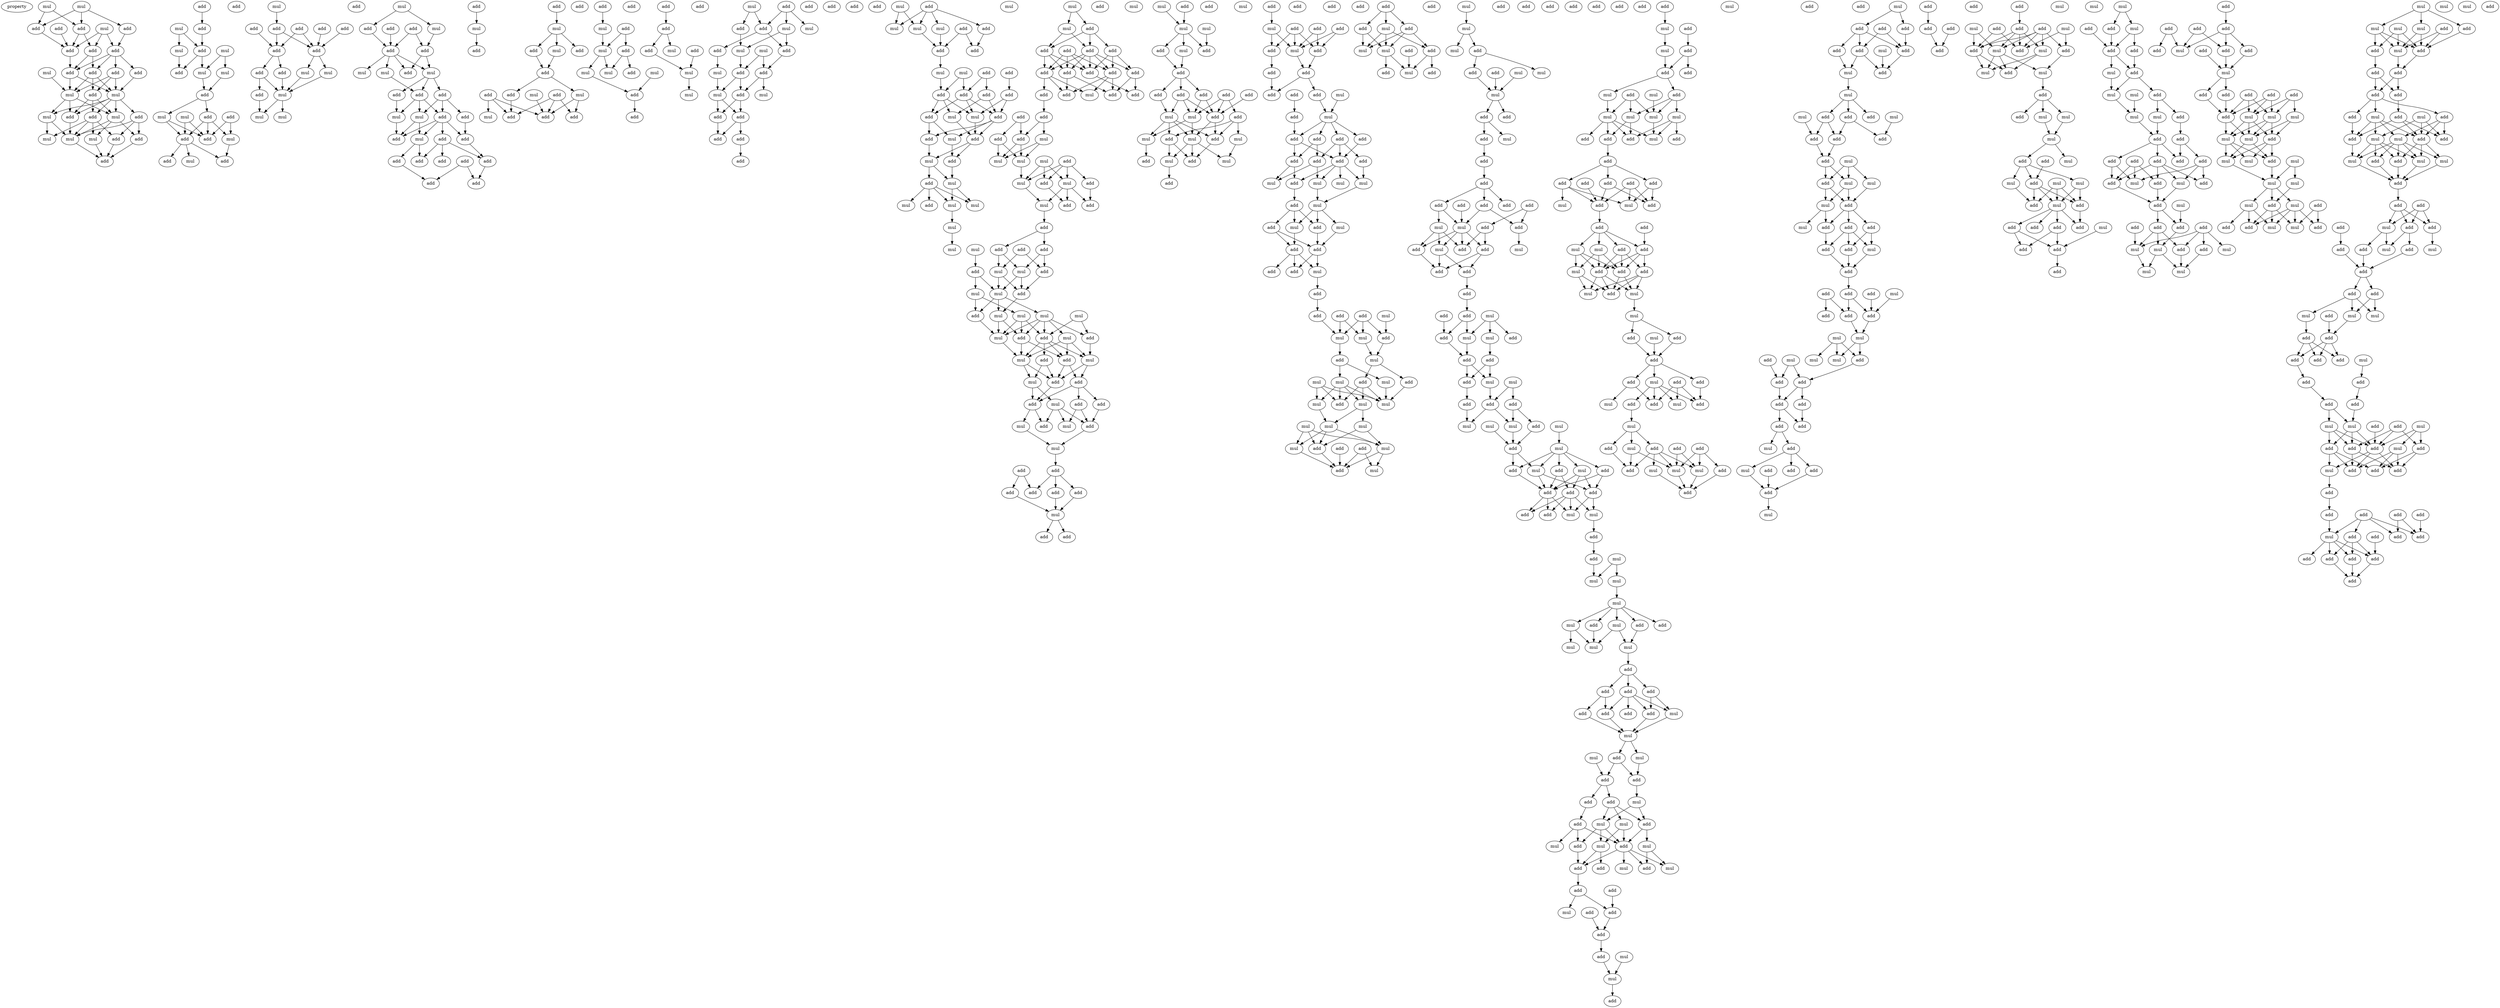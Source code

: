 digraph {
    node [fontcolor=black]
    property [mul=2,lf=2.0]
    0 [ label = mul ];
    1 [ label = mul ];
    2 [ label = add ];
    3 [ label = add ];
    4 [ label = mul ];
    5 [ label = add ];
    6 [ label = add ];
    7 [ label = add ];
    8 [ label = add ];
    9 [ label = add ];
    10 [ label = mul ];
    11 [ label = add ];
    12 [ label = add ];
    13 [ label = add ];
    14 [ label = add ];
    15 [ label = mul ];
    16 [ label = mul ];
    17 [ label = add ];
    18 [ label = add ];
    19 [ label = add ];
    20 [ label = mul ];
    21 [ label = add ];
    22 [ label = mul ];
    23 [ label = add ];
    24 [ label = mul ];
    25 [ label = mul ];
    26 [ label = add ];
    27 [ label = mul ];
    28 [ label = add ];
    29 [ label = add ];
    30 [ label = add ];
    31 [ label = mul ];
    32 [ label = mul ];
    33 [ label = add ];
    34 [ label = mul ];
    35 [ label = add ];
    36 [ label = add ];
    37 [ label = mul ];
    38 [ label = mul ];
    39 [ label = add ];
    40 [ label = mul ];
    41 [ label = mul ];
    42 [ label = add ];
    43 [ label = add ];
    44 [ label = add ];
    45 [ label = mul ];
    46 [ label = add ];
    47 [ label = mul ];
    48 [ label = add ];
    49 [ label = add ];
    50 [ label = mul ];
    51 [ label = add ];
    52 [ label = add ];
    53 [ label = add ];
    54 [ label = add ];
    55 [ label = add ];
    56 [ label = add ];
    57 [ label = add ];
    58 [ label = add ];
    59 [ label = add ];
    60 [ label = mul ];
    61 [ label = add ];
    62 [ label = mul ];
    63 [ label = add ];
    64 [ label = mul ];
    65 [ label = mul ];
    66 [ label = mul ];
    67 [ label = mul ];
    68 [ label = add ];
    69 [ label = add ];
    70 [ label = mul ];
    71 [ label = add ];
    72 [ label = add ];
    73 [ label = add ];
    74 [ label = mul ];
    75 [ label = add ];
    76 [ label = mul ];
    77 [ label = mul ];
    78 [ label = add ];
    79 [ label = add ];
    80 [ label = add ];
    81 [ label = mul ];
    82 [ label = mul ];
    83 [ label = add ];
    84 [ label = add ];
    85 [ label = add ];
    86 [ label = mul ];
    87 [ label = add ];
    88 [ label = add ];
    89 [ label = add ];
    90 [ label = add ];
    91 [ label = add ];
    92 [ label = add ];
    93 [ label = add ];
    94 [ label = add ];
    95 [ label = add ];
    96 [ label = add ];
    97 [ label = mul ];
    98 [ label = add ];
    99 [ label = add ];
    100 [ label = mul ];
    101 [ label = add ];
    102 [ label = mul ];
    103 [ label = add ];
    104 [ label = add ];
    105 [ label = add ];
    106 [ label = add ];
    107 [ label = add ];
    108 [ label = add ];
    109 [ label = mul ];
    110 [ label = mul ];
    111 [ label = add ];
    112 [ label = mul ];
    113 [ label = add ];
    114 [ label = add ];
    115 [ label = add ];
    116 [ label = add ];
    117 [ label = mul ];
    118 [ label = add ];
    119 [ label = mul ];
    120 [ label = mul ];
    121 [ label = mul ];
    122 [ label = add ];
    123 [ label = add ];
    124 [ label = mul ];
    125 [ label = add ];
    126 [ label = add ];
    127 [ label = add ];
    128 [ label = add ];
    129 [ label = add ];
    130 [ label = add ];
    131 [ label = mul ];
    132 [ label = add ];
    133 [ label = mul ];
    134 [ label = mul ];
    135 [ label = mul ];
    136 [ label = add ];
    137 [ label = add ];
    138 [ label = add ];
    139 [ label = mul ];
    140 [ label = mul ];
    141 [ label = add ];
    142 [ label = add ];
    143 [ label = mul ];
    144 [ label = mul ];
    145 [ label = add ];
    146 [ label = add ];
    147 [ label = mul ];
    148 [ label = mul ];
    149 [ label = mul ];
    150 [ label = add ];
    151 [ label = add ];
    152 [ label = add ];
    153 [ label = add ];
    154 [ label = add ];
    155 [ label = add ];
    156 [ label = add ];
    157 [ label = add ];
    158 [ label = add ];
    159 [ label = add ];
    160 [ label = add ];
    161 [ label = mul ];
    162 [ label = add ];
    163 [ label = add ];
    164 [ label = mul ];
    165 [ label = mul ];
    166 [ label = mul ];
    167 [ label = add ];
    168 [ label = add ];
    169 [ label = add ];
    170 [ label = mul ];
    171 [ label = mul ];
    172 [ label = add ];
    173 [ label = add ];
    174 [ label = add ];
    175 [ label = add ];
    176 [ label = add ];
    177 [ label = mul ];
    178 [ label = mul ];
    179 [ label = add ];
    180 [ label = add ];
    181 [ label = add ];
    182 [ label = add ];
    183 [ label = mul ];
    184 [ label = mul ];
    185 [ label = add ];
    186 [ label = mul ];
    187 [ label = add ];
    188 [ label = mul ];
    189 [ label = mul ];
    190 [ label = mul ];
    191 [ label = mul ];
    192 [ label = add ];
    193 [ label = mul ];
    194 [ label = mul ];
    195 [ label = mul ];
    196 [ label = mul ];
    197 [ label = add ];
    198 [ label = add ];
    199 [ label = add ];
    200 [ label = add ];
    201 [ label = add ];
    202 [ label = add ];
    203 [ label = add ];
    204 [ label = add ];
    205 [ label = add ];
    206 [ label = add ];
    207 [ label = add ];
    208 [ label = add ];
    209 [ label = add ];
    210 [ label = add ];
    211 [ label = mul ];
    212 [ label = add ];
    213 [ label = add ];
    214 [ label = add ];
    215 [ label = mul ];
    216 [ label = add ];
    217 [ label = mul ];
    218 [ label = mul ];
    219 [ label = add ];
    220 [ label = mul ];
    221 [ label = add ];
    222 [ label = mul ];
    223 [ label = add ];
    224 [ label = add ];
    225 [ label = mul ];
    226 [ label = mul ];
    227 [ label = add ];
    228 [ label = add ];
    229 [ label = add ];
    230 [ label = add ];
    231 [ label = mul ];
    232 [ label = add ];
    233 [ label = add ];
    234 [ label = add ];
    235 [ label = add ];
    236 [ label = mul ];
    237 [ label = mul ];
    238 [ label = add ];
    239 [ label = mul ];
    240 [ label = mul ];
    241 [ label = mul ];
    242 [ label = mul ];
    243 [ label = mul ];
    244 [ label = add ];
    245 [ label = mul ];
    246 [ label = add ];
    247 [ label = mul ];
    248 [ label = add ];
    249 [ label = add ];
    250 [ label = mul ];
    251 [ label = add ];
    252 [ label = mul ];
    253 [ label = add ];
    254 [ label = mul ];
    255 [ label = mul ];
    256 [ label = add ];
    257 [ label = add ];
    258 [ label = add ];
    259 [ label = add ];
    260 [ label = add ];
    261 [ label = mul ];
    262 [ label = mul ];
    263 [ label = mul ];
    264 [ label = add ];
    265 [ label = add ];
    266 [ label = mul ];
    267 [ label = add ];
    268 [ label = add ];
    269 [ label = add ];
    270 [ label = add ];
    271 [ label = mul ];
    272 [ label = add ];
    273 [ label = add ];
    274 [ label = mul ];
    275 [ label = mul ];
    276 [ label = add ];
    277 [ label = add ];
    278 [ label = add ];
    279 [ label = mul ];
    280 [ label = mul ];
    281 [ label = add ];
    282 [ label = add ];
    283 [ label = mul ];
    284 [ label = mul ];
    285 [ label = add ];
    286 [ label = add ];
    287 [ label = add ];
    288 [ label = add ];
    289 [ label = add ];
    290 [ label = add ];
    291 [ label = add ];
    292 [ label = mul ];
    293 [ label = mul ];
    294 [ label = add ];
    295 [ label = add ];
    296 [ label = mul ];
    297 [ label = mul ];
    298 [ label = mul ];
    299 [ label = add ];
    300 [ label = add ];
    301 [ label = mul ];
    302 [ label = add ];
    303 [ label = add ];
    304 [ label = mul ];
    305 [ label = add ];
    306 [ label = add ];
    307 [ label = mul ];
    308 [ label = add ];
    309 [ label = add ];
    310 [ label = add ];
    311 [ label = mul ];
    312 [ label = add ];
    313 [ label = add ];
    314 [ label = add ];
    315 [ label = add ];
    316 [ label = add ];
    317 [ label = add ];
    318 [ label = mul ];
    319 [ label = add ];
    320 [ label = add ];
    321 [ label = mul ];
    322 [ label = add ];
    323 [ label = add ];
    324 [ label = add ];
    325 [ label = add ];
    326 [ label = add ];
    327 [ label = add ];
    328 [ label = add ];
    329 [ label = add ];
    330 [ label = mul ];
    331 [ label = mul ];
    332 [ label = mul ];
    333 [ label = mul ];
    334 [ label = add ];
    335 [ label = mul ];
    336 [ label = add ];
    337 [ label = add ];
    338 [ label = add ];
    339 [ label = mul ];
    340 [ label = mul ];
    341 [ label = add ];
    342 [ label = add ];
    343 [ label = mul ];
    344 [ label = add ];
    345 [ label = add ];
    346 [ label = add ];
    347 [ label = add ];
    348 [ label = add ];
    349 [ label = add ];
    350 [ label = mul ];
    351 [ label = add ];
    352 [ label = add ];
    353 [ label = mul ];
    354 [ label = mul ];
    355 [ label = add ];
    356 [ label = mul ];
    357 [ label = mul ];
    358 [ label = add ];
    359 [ label = add ];
    360 [ label = mul ];
    361 [ label = mul ];
    362 [ label = mul ];
    363 [ label = mul ];
    364 [ label = add ];
    365 [ label = mul ];
    366 [ label = mul ];
    367 [ label = mul ];
    368 [ label = mul ];
    369 [ label = mul ];
    370 [ label = add ];
    371 [ label = mul ];
    372 [ label = add ];
    373 [ label = add ];
    374 [ label = mul ];
    375 [ label = add ];
    376 [ label = add ];
    377 [ label = add ];
    378 [ label = add ];
    379 [ label = add ];
    380 [ label = add ];
    381 [ label = mul ];
    382 [ label = add ];
    383 [ label = add ];
    384 [ label = mul ];
    385 [ label = mul ];
    386 [ label = add ];
    387 [ label = mul ];
    388 [ label = add ];
    389 [ label = add ];
    390 [ label = mul ];
    391 [ label = mul ];
    392 [ label = mul ];
    393 [ label = add ];
    394 [ label = add ];
    395 [ label = add ];
    396 [ label = mul ];
    397 [ label = mul ];
    398 [ label = add ];
    399 [ label = mul ];
    400 [ label = add ];
    401 [ label = add ];
    402 [ label = add ];
    403 [ label = mul ];
    404 [ label = add ];
    405 [ label = add ];
    406 [ label = add ];
    407 [ label = add ];
    408 [ label = add ];
    409 [ label = add ];
    410 [ label = add ];
    411 [ label = mul ];
    412 [ label = add ];
    413 [ label = add ];
    414 [ label = mul ];
    415 [ label = mul ];
    416 [ label = add ];
    417 [ label = mul ];
    418 [ label = add ];
    419 [ label = add ];
    420 [ label = add ];
    421 [ label = add ];
    422 [ label = add ];
    423 [ label = add ];
    424 [ label = mul ];
    425 [ label = add ];
    426 [ label = mul ];
    427 [ label = mul ];
    428 [ label = add ];
    429 [ label = add ];
    430 [ label = add ];
    431 [ label = add ];
    432 [ label = add ];
    433 [ label = add ];
    434 [ label = mul ];
    435 [ label = mul ];
    436 [ label = add ];
    437 [ label = add ];
    438 [ label = add ];
    439 [ label = mul ];
    440 [ label = mul ];
    441 [ label = add ];
    442 [ label = mul ];
    443 [ label = mul ];
    444 [ label = add ];
    445 [ label = mul ];
    446 [ label = add ];
    447 [ label = mul ];
    448 [ label = add ];
    449 [ label = add ];
    450 [ label = mul ];
    451 [ label = add ];
    452 [ label = add ];
    453 [ label = add ];
    454 [ label = add ];
    455 [ label = add ];
    456 [ label = mul ];
    457 [ label = add ];
    458 [ label = mul ];
    459 [ label = add ];
    460 [ label = mul ];
    461 [ label = add ];
    462 [ label = mul ];
    463 [ label = add ];
    464 [ label = mul ];
    465 [ label = mul ];
    466 [ label = add ];
    467 [ label = mul ];
    468 [ label = mul ];
    469 [ label = add ];
    470 [ label = add ];
    471 [ label = add ];
    472 [ label = mul ];
    473 [ label = mul ];
    474 [ label = mul ];
    475 [ label = add ];
    476 [ label = add ];
    477 [ label = add ];
    478 [ label = add ];
    479 [ label = add ];
    480 [ label = mul ];
    481 [ label = add ];
    482 [ label = add ];
    483 [ label = add ];
    484 [ label = mul ];
    485 [ label = add ];
    486 [ label = add ];
    487 [ label = mul ];
    488 [ label = mul ];
    489 [ label = add ];
    490 [ label = add ];
    491 [ label = add ];
    492 [ label = mul ];
    493 [ label = add ];
    494 [ label = add ];
    495 [ label = add ];
    496 [ label = mul ];
    497 [ label = mul ];
    498 [ label = add ];
    499 [ label = mul ];
    500 [ label = add ];
    501 [ label = mul ];
    502 [ label = mul ];
    503 [ label = add ];
    504 [ label = mul ];
    505 [ label = mul ];
    506 [ label = add ];
    507 [ label = add ];
    508 [ label = add ];
    509 [ label = add ];
    510 [ label = add ];
    511 [ label = mul ];
    512 [ label = add ];
    513 [ label = add ];
    514 [ label = add ];
    515 [ label = add ];
    516 [ label = mul ];
    517 [ label = add ];
    518 [ label = mul ];
    519 [ label = add ];
    520 [ label = mul ];
    521 [ label = mul ];
    522 [ label = add ];
    523 [ label = add ];
    524 [ label = add ];
    525 [ label = add ];
    526 [ label = mul ];
    527 [ label = mul ];
    528 [ label = add ];
    529 [ label = add ];
    530 [ label = mul ];
    531 [ label = mul ];
    532 [ label = mul ];
    533 [ label = mul ];
    534 [ label = add ];
    535 [ label = add ];
    536 [ label = add ];
    537 [ label = add ];
    538 [ label = mul ];
    539 [ label = add ];
    540 [ label = add ];
    541 [ label = add ];
    542 [ label = add ];
    543 [ label = add ];
    544 [ label = add ];
    545 [ label = add ];
    546 [ label = mul ];
    547 [ label = add ];
    548 [ label = mul ];
    549 [ label = mul ];
    550 [ label = add ];
    551 [ label = add ];
    552 [ label = mul ];
    553 [ label = add ];
    554 [ label = add ];
    555 [ label = mul ];
    556 [ label = mul ];
    557 [ label = add ];
    558 [ label = add ];
    559 [ label = add ];
    560 [ label = add ];
    561 [ label = add ];
    562 [ label = mul ];
    563 [ label = mul ];
    564 [ label = mul ];
    565 [ label = add ];
    566 [ label = mul ];
    567 [ label = add ];
    568 [ label = add ];
    569 [ label = add ];
    570 [ label = add ];
    571 [ label = add ];
    572 [ label = mul ];
    573 [ label = add ];
    574 [ label = mul ];
    575 [ label = add ];
    576 [ label = add ];
    577 [ label = add ];
    578 [ label = mul ];
    579 [ label = mul ];
    580 [ label = add ];
    581 [ label = add ];
    582 [ label = add ];
    583 [ label = add ];
    584 [ label = mul ];
    585 [ label = mul ];
    586 [ label = mul ];
    587 [ label = mul ];
    588 [ label = add ];
    589 [ label = add ];
    590 [ label = add ];
    591 [ label = mul ];
    592 [ label = add ];
    593 [ label = add ];
    594 [ label = add ];
    595 [ label = mul ];
    596 [ label = add ];
    597 [ label = add ];
    598 [ label = add ];
    599 [ label = add ];
    600 [ label = mul ];
    601 [ label = mul ];
    602 [ label = add ];
    603 [ label = mul ];
    604 [ label = add ];
    605 [ label = add ];
    606 [ label = mul ];
    607 [ label = add ];
    608 [ label = add ];
    609 [ label = add ];
    610 [ label = add ];
    611 [ label = mul ];
    612 [ label = add ];
    613 [ label = mul ];
    614 [ label = mul ];
    615 [ label = add ];
    616 [ label = mul ];
    617 [ label = mul ];
    618 [ label = add ];
    619 [ label = add ];
    620 [ label = add ];
    621 [ label = mul ];
    622 [ label = add ];
    623 [ label = add ];
    624 [ label = add ];
    625 [ label = mul ];
    626 [ label = add ];
    627 [ label = add ];
    628 [ label = add ];
    629 [ label = add ];
    630 [ label = add ];
    631 [ label = add ];
    632 [ label = mul ];
    633 [ label = mul ];
    634 [ label = add ];
    635 [ label = add ];
    636 [ label = mul ];
    637 [ label = mul ];
    638 [ label = mul ];
    639 [ label = add ];
    640 [ label = add ];
    641 [ label = add ];
    642 [ label = add ];
    643 [ label = add ];
    644 [ label = add ];
    645 [ label = mul ];
    646 [ label = add ];
    647 [ label = add ];
    648 [ label = add ];
    649 [ label = mul ];
    650 [ label = add ];
    651 [ label = add ];
    652 [ label = mul ];
    653 [ label = add ];
    654 [ label = add ];
    655 [ label = add ];
    656 [ label = add ];
    657 [ label = add ];
    658 [ label = add ];
    659 [ label = add ];
    660 [ label = add ];
    661 [ label = mul ];
    662 [ label = mul ];
    663 [ label = add ];
    664 [ label = mul ];
    665 [ label = add ];
    666 [ label = add ];
    667 [ label = mul ];
    668 [ label = add ];
    669 [ label = mul ];
    670 [ label = mul ];
    671 [ label = add ];
    672 [ label = add ];
    673 [ label = add ];
    674 [ label = mul ];
    675 [ label = mul ];
    676 [ label = mul ];
    677 [ label = mul ];
    678 [ label = mul ];
    679 [ label = add ];
    680 [ label = add ];
    681 [ label = mul ];
    682 [ label = add ];
    683 [ label = mul ];
    684 [ label = mul ];
    685 [ label = mul ];
    686 [ label = mul ];
    687 [ label = add ];
    688 [ label = add ];
    689 [ label = mul ];
    690 [ label = add ];
    691 [ label = add ];
    692 [ label = add ];
    693 [ label = add ];
    694 [ label = add ];
    695 [ label = add ];
    696 [ label = mul ];
    697 [ label = add ];
    698 [ label = add ];
    699 [ label = mul ];
    700 [ label = add ];
    701 [ label = add ];
    702 [ label = add ];
    703 [ label = add ];
    704 [ label = mul ];
    705 [ label = mul ];
    706 [ label = add ];
    707 [ label = mul ];
    708 [ label = mul ];
    709 [ label = mul ];
    710 [ label = add ];
    711 [ label = add ];
    712 [ label = add ];
    713 [ label = add ];
    714 [ label = add ];
    715 [ label = add ];
    716 [ label = add ];
    717 [ label = add ];
    718 [ label = add ];
    719 [ label = mul ];
    720 [ label = mul ];
    721 [ label = add ];
    722 [ label = add ];
    723 [ label = mul ];
    724 [ label = add ];
    725 [ label = add ];
    726 [ label = add ];
    727 [ label = add ];
    728 [ label = add ];
    729 [ label = mul ];
    730 [ label = add ];
    731 [ label = mul ];
    732 [ label = mul ];
    733 [ label = add ];
    734 [ label = mul ];
    735 [ label = mul ];
    736 [ label = add ];
    737 [ label = add ];
    738 [ label = add ];
    739 [ label = add ];
    740 [ label = mul ];
    741 [ label = add ];
    742 [ label = add ];
    743 [ label = add ];
    744 [ label = add ];
    745 [ label = mul ];
    746 [ label = add ];
    747 [ label = add ];
    748 [ label = add ];
    749 [ label = add ];
    750 [ label = add ];
    751 [ label = mul ];
    752 [ label = mul ];
    753 [ label = mul ];
    754 [ label = add ];
    755 [ label = add ];
    756 [ label = mul ];
    757 [ label = mul ];
    758 [ label = add ];
    759 [ label = mul ];
    760 [ label = mul ];
    761 [ label = mul ];
    762 [ label = mul ];
    763 [ label = mul ];
    764 [ label = mul ];
    765 [ label = add ];
    766 [ label = add ];
    767 [ label = mul ];
    768 [ label = mul ];
    769 [ label = add ];
    770 [ label = add ];
    771 [ label = add ];
    772 [ label = mul ];
    773 [ label = mul ];
    774 [ label = mul ];
    775 [ label = mul ];
    776 [ label = add ];
    777 [ label = mul ];
    778 [ label = add ];
    779 [ label = mul ];
    780 [ label = add ];
    781 [ label = add ];
    782 [ label = add ];
    783 [ label = add ];
    784 [ label = add ];
    785 [ label = add ];
    786 [ label = mul ];
    787 [ label = mul ];
    788 [ label = add ];
    789 [ label = add ];
    790 [ label = add ];
    791 [ label = mul ];
    792 [ label = add ];
    793 [ label = add ];
    794 [ label = mul ];
    795 [ label = add ];
    796 [ label = mul ];
    797 [ label = mul ];
    798 [ label = add ];
    799 [ label = mul ];
    800 [ label = add ];
    801 [ label = add ];
    802 [ label = add ];
    803 [ label = add ];
    804 [ label = add ];
    805 [ label = mul ];
    806 [ label = add ];
    807 [ label = add ];
    808 [ label = mul ];
    809 [ label = mul ];
    810 [ label = add ];
    811 [ label = add ];
    812 [ label = add ];
    813 [ label = add ];
    814 [ label = add ];
    815 [ label = add ];
    816 [ label = mul ];
    817 [ label = add ];
    818 [ label = mul ];
    819 [ label = mul ];
    820 [ label = add ];
    821 [ label = add ];
    822 [ label = add ];
    823 [ label = mul ];
    824 [ label = add ];
    825 [ label = mul ];
    826 [ label = add ];
    827 [ label = add ];
    828 [ label = add ];
    829 [ label = mul ];
    830 [ label = add ];
    831 [ label = add ];
    832 [ label = mul ];
    833 [ label = add ];
    834 [ label = mul ];
    835 [ label = add ];
    836 [ label = mul ];
    837 [ label = mul ];
    838 [ label = add ];
    839 [ label = add ];
    840 [ label = add ];
    841 [ label = add ];
    842 [ label = mul ];
    843 [ label = add ];
    844 [ label = add ];
    845 [ label = add ];
    846 [ label = add ];
    847 [ label = add ];
    848 [ label = add ];
    849 [ label = add ];
    850 [ label = add ];
    851 [ label = add ];
    852 [ label = add ];
    853 [ label = add ];
    854 [ label = add ];
    855 [ label = mul ];
    856 [ label = add ];
    857 [ label = add ];
    858 [ label = add ];
    859 [ label = add ];
    860 [ label = add ];
    861 [ label = add ];
    0 -> 2 [ name = 0 ];
    0 -> 5 [ name = 1 ];
    0 -> 6 [ name = 2 ];
    1 -> 2 [ name = 3 ];
    1 -> 6 [ name = 4 ];
    2 -> 7 [ name = 5 ];
    2 -> 9 [ name = 6 ];
    3 -> 7 [ name = 7 ];
    4 -> 7 [ name = 8 ];
    4 -> 8 [ name = 9 ];
    4 -> 9 [ name = 10 ];
    5 -> 8 [ name = 11 ];
    6 -> 7 [ name = 12 ];
    7 -> 12 [ name = 13 ];
    8 -> 11 [ name = 14 ];
    8 -> 12 [ name = 15 ];
    8 -> 13 [ name = 16 ];
    8 -> 14 [ name = 17 ];
    9 -> 12 [ name = 18 ];
    9 -> 13 [ name = 19 ];
    10 -> 16 [ name = 20 ];
    11 -> 15 [ name = 21 ];
    11 -> 16 [ name = 22 ];
    11 -> 17 [ name = 23 ];
    12 -> 15 [ name = 24 ];
    12 -> 16 [ name = 25 ];
    13 -> 15 [ name = 26 ];
    13 -> 16 [ name = 27 ];
    13 -> 17 [ name = 28 ];
    14 -> 15 [ name = 29 ];
    15 -> 18 [ name = 30 ];
    15 -> 19 [ name = 31 ];
    15 -> 20 [ name = 32 ];
    15 -> 21 [ name = 33 ];
    15 -> 22 [ name = 34 ];
    16 -> 19 [ name = 35 ];
    16 -> 20 [ name = 36 ];
    16 -> 22 [ name = 37 ];
    17 -> 19 [ name = 38 ];
    17 -> 21 [ name = 39 ];
    17 -> 22 [ name = 40 ];
    18 -> 23 [ name = 41 ];
    18 -> 26 [ name = 42 ];
    18 -> 27 [ name = 43 ];
    19 -> 27 [ name = 44 ];
    20 -> 25 [ name = 45 ];
    20 -> 27 [ name = 46 ];
    21 -> 23 [ name = 47 ];
    21 -> 24 [ name = 48 ];
    21 -> 25 [ name = 49 ];
    21 -> 27 [ name = 50 ];
    22 -> 24 [ name = 51 ];
    22 -> 26 [ name = 52 ];
    22 -> 27 [ name = 53 ];
    23 -> 28 [ name = 54 ];
    24 -> 28 [ name = 55 ];
    26 -> 28 [ name = 56 ];
    27 -> 28 [ name = 57 ];
    29 -> 30 [ name = 58 ];
    30 -> 33 [ name = 59 ];
    31 -> 33 [ name = 60 ];
    31 -> 34 [ name = 61 ];
    32 -> 37 [ name = 62 ];
    32 -> 38 [ name = 63 ];
    33 -> 36 [ name = 64 ];
    33 -> 38 [ name = 65 ];
    34 -> 36 [ name = 66 ];
    37 -> 39 [ name = 67 ];
    38 -> 39 [ name = 68 ];
    39 -> 40 [ name = 69 ];
    39 -> 42 [ name = 70 ];
    40 -> 44 [ name = 71 ];
    40 -> 46 [ name = 72 ];
    41 -> 44 [ name = 73 ];
    41 -> 46 [ name = 74 ];
    42 -> 44 [ name = 75 ];
    42 -> 45 [ name = 76 ];
    42 -> 46 [ name = 77 ];
    43 -> 45 [ name = 78 ];
    43 -> 46 [ name = 79 ];
    44 -> 47 [ name = 80 ];
    44 -> 48 [ name = 81 ];
    44 -> 49 [ name = 82 ];
    45 -> 49 [ name = 83 ];
    50 -> 55 [ name = 84 ];
    51 -> 56 [ name = 85 ];
    51 -> 57 [ name = 86 ];
    52 -> 56 [ name = 87 ];
    53 -> 56 [ name = 88 ];
    54 -> 57 [ name = 89 ];
    55 -> 56 [ name = 90 ];
    55 -> 57 [ name = 91 ];
    56 -> 60 [ name = 92 ];
    56 -> 62 [ name = 93 ];
    57 -> 58 [ name = 94 ];
    57 -> 61 [ name = 95 ];
    58 -> 63 [ name = 96 ];
    58 -> 64 [ name = 97 ];
    60 -> 64 [ name = 98 ];
    61 -> 64 [ name = 99 ];
    62 -> 64 [ name = 100 ];
    63 -> 66 [ name = 101 ];
    64 -> 65 [ name = 102 ];
    64 -> 66 [ name = 103 ];
    67 -> 69 [ name = 104 ];
    67 -> 70 [ name = 105 ];
    68 -> 72 [ name = 106 ];
    68 -> 73 [ name = 107 ];
    69 -> 72 [ name = 108 ];
    70 -> 73 [ name = 109 ];
    71 -> 72 [ name = 110 ];
    72 -> 74 [ name = 111 ];
    72 -> 75 [ name = 112 ];
    72 -> 76 [ name = 113 ];
    72 -> 77 [ name = 114 ];
    73 -> 75 [ name = 115 ];
    73 -> 76 [ name = 116 ];
    76 -> 78 [ name = 117 ];
    76 -> 79 [ name = 118 ];
    76 -> 80 [ name = 119 ];
    77 -> 79 [ name = 120 ];
    78 -> 82 [ name = 121 ];
    79 -> 81 [ name = 122 ];
    79 -> 82 [ name = 123 ];
    79 -> 84 [ name = 124 ];
    80 -> 81 [ name = 125 ];
    80 -> 83 [ name = 126 ];
    80 -> 84 [ name = 127 ];
    81 -> 86 [ name = 128 ];
    81 -> 88 [ name = 129 ];
    82 -> 88 [ name = 130 ];
    83 -> 87 [ name = 131 ];
    84 -> 85 [ name = 132 ];
    84 -> 86 [ name = 133 ];
    84 -> 87 [ name = 134 ];
    84 -> 88 [ name = 135 ];
    85 -> 90 [ name = 136 ];
    85 -> 92 [ name = 137 ];
    85 -> 93 [ name = 138 ];
    86 -> 89 [ name = 139 ];
    86 -> 90 [ name = 140 ];
    87 -> 93 [ name = 141 ];
    89 -> 95 [ name = 142 ];
    91 -> 94 [ name = 143 ];
    91 -> 95 [ name = 144 ];
    93 -> 94 [ name = 145 ];
    96 -> 97 [ name = 146 ];
    97 -> 98 [ name = 147 ];
    99 -> 100 [ name = 148 ];
    100 -> 101 [ name = 149 ];
    100 -> 102 [ name = 150 ];
    100 -> 103 [ name = 151 ];
    101 -> 105 [ name = 152 ];
    102 -> 105 [ name = 153 ];
    105 -> 107 [ name = 154 ];
    105 -> 109 [ name = 155 ];
    106 -> 111 [ name = 156 ];
    106 -> 113 [ name = 157 ];
    106 -> 114 [ name = 158 ];
    107 -> 111 [ name = 159 ];
    108 -> 111 [ name = 160 ];
    108 -> 112 [ name = 161 ];
    108 -> 113 [ name = 162 ];
    109 -> 113 [ name = 163 ];
    109 -> 114 [ name = 164 ];
    110 -> 113 [ name = 165 ];
    115 -> 117 [ name = 166 ];
    116 -> 118 [ name = 167 ];
    116 -> 119 [ name = 168 ];
    117 -> 119 [ name = 169 ];
    118 -> 120 [ name = 170 ];
    118 -> 123 [ name = 171 ];
    119 -> 120 [ name = 172 ];
    119 -> 121 [ name = 173 ];
    121 -> 125 [ name = 174 ];
    124 -> 125 [ name = 175 ];
    125 -> 126 [ name = 176 ];
    127 -> 128 [ name = 177 ];
    128 -> 129 [ name = 178 ];
    128 -> 131 [ name = 179 ];
    129 -> 133 [ name = 180 ];
    130 -> 133 [ name = 181 ];
    133 -> 135 [ name = 182 ];
    134 -> 137 [ name = 183 ];
    134 -> 138 [ name = 184 ];
    136 -> 138 [ name = 185 ];
    136 -> 139 [ name = 186 ];
    136 -> 140 [ name = 187 ];
    137 -> 144 [ name = 188 ];
    138 -> 141 [ name = 189 ];
    138 -> 142 [ name = 190 ];
    140 -> 142 [ name = 191 ];
    140 -> 144 [ name = 192 ];
    141 -> 147 [ name = 193 ];
    142 -> 145 [ name = 194 ];
    143 -> 145 [ name = 195 ];
    143 -> 146 [ name = 196 ];
    144 -> 146 [ name = 197 ];
    145 -> 149 [ name = 198 ];
    145 -> 150 [ name = 199 ];
    146 -> 148 [ name = 200 ];
    146 -> 150 [ name = 201 ];
    147 -> 148 [ name = 202 ];
    148 -> 151 [ name = 203 ];
    148 -> 152 [ name = 204 ];
    150 -> 151 [ name = 205 ];
    150 -> 152 [ name = 206 ];
    151 -> 153 [ name = 207 ];
    152 -> 153 [ name = 208 ];
    152 -> 156 [ name = 209 ];
    156 -> 158 [ name = 210 ];
    160 -> 163 [ name = 211 ];
    160 -> 164 [ name = 212 ];
    160 -> 165 [ name = 213 ];
    160 -> 166 [ name = 214 ];
    161 -> 164 [ name = 215 ];
    161 -> 166 [ name = 216 ];
    162 -> 167 [ name = 217 ];
    162 -> 168 [ name = 218 ];
    163 -> 167 [ name = 219 ];
    164 -> 168 [ name = 220 ];
    165 -> 168 [ name = 221 ];
    168 -> 170 [ name = 222 ];
    169 -> 176 [ name = 223 ];
    170 -> 175 [ name = 224 ];
    171 -> 174 [ name = 225 ];
    171 -> 175 [ name = 226 ];
    172 -> 173 [ name = 227 ];
    172 -> 174 [ name = 228 ];
    173 -> 178 [ name = 229 ];
    173 -> 180 [ name = 230 ];
    174 -> 177 [ name = 231 ];
    174 -> 179 [ name = 232 ];
    174 -> 180 [ name = 233 ];
    175 -> 177 [ name = 234 ];
    175 -> 178 [ name = 235 ];
    175 -> 179 [ name = 236 ];
    176 -> 177 [ name = 237 ];
    176 -> 180 [ name = 238 ];
    177 -> 181 [ name = 239 ];
    178 -> 181 [ name = 240 ];
    179 -> 182 [ name = 241 ];
    179 -> 183 [ name = 242 ];
    180 -> 181 [ name = 243 ];
    180 -> 182 [ name = 244 ];
    180 -> 183 [ name = 245 ];
    181 -> 184 [ name = 246 ];
    181 -> 185 [ name = 247 ];
    182 -> 184 [ name = 248 ];
    183 -> 185 [ name = 249 ];
    184 -> 186 [ name = 250 ];
    184 -> 187 [ name = 251 ];
    185 -> 186 [ name = 252 ];
    186 -> 188 [ name = 253 ];
    186 -> 190 [ name = 254 ];
    187 -> 188 [ name = 255 ];
    187 -> 189 [ name = 256 ];
    187 -> 190 [ name = 257 ];
    187 -> 192 [ name = 258 ];
    190 -> 193 [ name = 259 ];
    193 -> 195 [ name = 260 ];
    194 -> 196 [ name = 261 ];
    194 -> 197 [ name = 262 ];
    196 -> 198 [ name = 263 ];
    196 -> 201 [ name = 264 ];
    197 -> 198 [ name = 265 ];
    197 -> 200 [ name = 266 ];
    197 -> 201 [ name = 267 ];
    198 -> 202 [ name = 268 ];
    198 -> 203 [ name = 269 ];
    198 -> 204 [ name = 270 ];
    199 -> 202 [ name = 271 ];
    199 -> 203 [ name = 272 ];
    199 -> 204 [ name = 273 ];
    199 -> 205 [ name = 274 ];
    200 -> 204 [ name = 275 ];
    200 -> 205 [ name = 276 ];
    200 -> 206 [ name = 277 ];
    201 -> 202 [ name = 278 ];
    201 -> 203 [ name = 279 ];
    201 -> 204 [ name = 280 ];
    201 -> 205 [ name = 281 ];
    201 -> 206 [ name = 282 ];
    202 -> 207 [ name = 283 ];
    202 -> 209 [ name = 284 ];
    202 -> 211 [ name = 285 ];
    203 -> 208 [ name = 286 ];
    203 -> 209 [ name = 287 ];
    204 -> 210 [ name = 288 ];
    205 -> 208 [ name = 289 ];
    205 -> 209 [ name = 290 ];
    205 -> 211 [ name = 291 ];
    206 -> 208 [ name = 292 ];
    206 -> 210 [ name = 293 ];
    207 -> 212 [ name = 294 ];
    212 -> 215 [ name = 295 ];
    212 -> 216 [ name = 296 ];
    213 -> 214 [ name = 297 ];
    213 -> 216 [ name = 298 ];
    214 -> 217 [ name = 299 ];
    214 -> 220 [ name = 300 ];
    215 -> 217 [ name = 301 ];
    215 -> 220 [ name = 302 ];
    216 -> 217 [ name = 303 ];
    216 -> 220 [ name = 304 ];
    218 -> 222 [ name = 305 ];
    218 -> 224 [ name = 306 ];
    218 -> 225 [ name = 307 ];
    219 -> 221 [ name = 308 ];
    219 -> 222 [ name = 309 ];
    219 -> 224 [ name = 310 ];
    219 -> 225 [ name = 311 ];
    220 -> 225 [ name = 312 ];
    221 -> 227 [ name = 313 ];
    222 -> 226 [ name = 314 ];
    222 -> 227 [ name = 315 ];
    222 -> 228 [ name = 316 ];
    224 -> 228 [ name = 317 ];
    225 -> 226 [ name = 318 ];
    226 -> 229 [ name = 319 ];
    229 -> 230 [ name = 320 ];
    229 -> 233 [ name = 321 ];
    230 -> 234 [ name = 322 ];
    230 -> 237 [ name = 323 ];
    231 -> 235 [ name = 324 ];
    232 -> 234 [ name = 325 ];
    232 -> 236 [ name = 326 ];
    233 -> 236 [ name = 327 ];
    233 -> 237 [ name = 328 ];
    234 -> 238 [ name = 329 ];
    235 -> 239 [ name = 330 ];
    235 -> 240 [ name = 331 ];
    236 -> 238 [ name = 332 ];
    236 -> 240 [ name = 333 ];
    237 -> 238 [ name = 334 ];
    237 -> 240 [ name = 335 ];
    238 -> 243 [ name = 336 ];
    239 -> 242 [ name = 337 ];
    239 -> 244 [ name = 338 ];
    240 -> 243 [ name = 339 ];
    240 -> 244 [ name = 340 ];
    240 -> 245 [ name = 341 ];
    241 -> 246 [ name = 342 ];
    241 -> 249 [ name = 343 ];
    242 -> 246 [ name = 344 ];
    242 -> 247 [ name = 345 ];
    242 -> 248 [ name = 346 ];
    243 -> 247 [ name = 347 ];
    243 -> 248 [ name = 348 ];
    244 -> 247 [ name = 349 ];
    245 -> 246 [ name = 350 ];
    245 -> 247 [ name = 351 ];
    245 -> 248 [ name = 352 ];
    245 -> 249 [ name = 353 ];
    245 -> 250 [ name = 354 ];
    246 -> 251 [ name = 355 ];
    246 -> 252 [ name = 356 ];
    246 -> 253 [ name = 357 ];
    246 -> 254 [ name = 358 ];
    247 -> 254 [ name = 359 ];
    248 -> 253 [ name = 360 ];
    248 -> 254 [ name = 361 ];
    249 -> 252 [ name = 362 ];
    250 -> 252 [ name = 363 ];
    250 -> 253 [ name = 364 ];
    250 -> 254 [ name = 365 ];
    251 -> 255 [ name = 366 ];
    251 -> 257 [ name = 367 ];
    252 -> 256 [ name = 368 ];
    252 -> 257 [ name = 369 ];
    253 -> 256 [ name = 370 ];
    253 -> 257 [ name = 371 ];
    254 -> 255 [ name = 372 ];
    254 -> 257 [ name = 373 ];
    255 -> 258 [ name = 374 ];
    255 -> 261 [ name = 375 ];
    256 -> 258 [ name = 376 ];
    256 -> 259 [ name = 377 ];
    256 -> 260 [ name = 378 ];
    257 -> 258 [ name = 379 ];
    258 -> 262 [ name = 380 ];
    258 -> 264 [ name = 381 ];
    259 -> 263 [ name = 382 ];
    259 -> 265 [ name = 383 ];
    260 -> 265 [ name = 384 ];
    261 -> 263 [ name = 385 ];
    261 -> 264 [ name = 386 ];
    261 -> 265 [ name = 387 ];
    262 -> 266 [ name = 388 ];
    265 -> 266 [ name = 389 ];
    266 -> 268 [ name = 390 ];
    267 -> 270 [ name = 391 ];
    267 -> 272 [ name = 392 ];
    268 -> 269 [ name = 393 ];
    268 -> 270 [ name = 394 ];
    268 -> 273 [ name = 395 ];
    269 -> 274 [ name = 396 ];
    272 -> 274 [ name = 397 ];
    273 -> 274 [ name = 398 ];
    274 -> 276 [ name = 399 ];
    274 -> 277 [ name = 400 ];
    275 -> 279 [ name = 401 ];
    278 -> 279 [ name = 402 ];
    279 -> 281 [ name = 403 ];
    279 -> 283 [ name = 404 ];
    279 -> 285 [ name = 405 ];
    280 -> 285 [ name = 406 ];
    281 -> 286 [ name = 407 ];
    283 -> 286 [ name = 408 ];
    286 -> 287 [ name = 409 ];
    286 -> 288 [ name = 410 ];
    286 -> 289 [ name = 411 ];
    287 -> 293 [ name = 412 ];
    287 -> 295 [ name = 413 ];
    288 -> 292 [ name = 414 ];
    289 -> 292 [ name = 415 ];
    289 -> 293 [ name = 416 ];
    289 -> 295 [ name = 417 ];
    290 -> 295 [ name = 418 ];
    291 -> 293 [ name = 419 ];
    291 -> 294 [ name = 420 ];
    291 -> 295 [ name = 421 ];
    292 -> 297 [ name = 422 ];
    292 -> 298 [ name = 423 ];
    292 -> 299 [ name = 424 ];
    292 -> 300 [ name = 425 ];
    293 -> 297 [ name = 426 ];
    293 -> 298 [ name = 427 ];
    294 -> 296 [ name = 428 ];
    294 -> 299 [ name = 429 ];
    294 -> 300 [ name = 430 ];
    295 -> 298 [ name = 431 ];
    295 -> 299 [ name = 432 ];
    296 -> 304 [ name = 433 ];
    297 -> 302 [ name = 434 ];
    298 -> 301 [ name = 435 ];
    298 -> 303 [ name = 436 ];
    298 -> 304 [ name = 437 ];
    299 -> 303 [ name = 438 ];
    300 -> 301 [ name = 439 ];
    300 -> 303 [ name = 440 ];
    301 -> 305 [ name = 441 ];
    306 -> 307 [ name = 442 ];
    307 -> 311 [ name = 443 ];
    307 -> 313 [ name = 444 ];
    308 -> 311 [ name = 445 ];
    308 -> 312 [ name = 446 ];
    309 -> 311 [ name = 447 ];
    309 -> 312 [ name = 448 ];
    309 -> 313 [ name = 449 ];
    310 -> 311 [ name = 450 ];
    310 -> 312 [ name = 451 ];
    311 -> 314 [ name = 452 ];
    312 -> 314 [ name = 453 ];
    313 -> 315 [ name = 454 ];
    314 -> 316 [ name = 455 ];
    314 -> 319 [ name = 456 ];
    315 -> 316 [ name = 457 ];
    317 -> 320 [ name = 458 ];
    318 -> 321 [ name = 459 ];
    319 -> 321 [ name = 460 ];
    320 -> 322 [ name = 461 ];
    321 -> 322 [ name = 462 ];
    321 -> 323 [ name = 463 ];
    321 -> 324 [ name = 464 ];
    321 -> 325 [ name = 465 ];
    322 -> 328 [ name = 466 ];
    322 -> 329 [ name = 467 ];
    323 -> 326 [ name = 468 ];
    323 -> 329 [ name = 469 ];
    324 -> 326 [ name = 470 ];
    324 -> 327 [ name = 471 ];
    324 -> 328 [ name = 472 ];
    325 -> 328 [ name = 473 ];
    326 -> 330 [ name = 474 ];
    326 -> 331 [ name = 475 ];
    327 -> 333 [ name = 476 ];
    328 -> 331 [ name = 477 ];
    328 -> 332 [ name = 478 ];
    328 -> 333 [ name = 479 ];
    328 -> 334 [ name = 480 ];
    329 -> 330 [ name = 481 ];
    329 -> 334 [ name = 482 ];
    331 -> 335 [ name = 483 ];
    333 -> 335 [ name = 484 ];
    334 -> 336 [ name = 485 ];
    335 -> 337 [ name = 486 ];
    335 -> 339 [ name = 487 ];
    335 -> 340 [ name = 488 ];
    336 -> 337 [ name = 489 ];
    336 -> 338 [ name = 490 ];
    336 -> 340 [ name = 491 ];
    337 -> 341 [ name = 492 ];
    338 -> 341 [ name = 493 ];
    338 -> 342 [ name = 494 ];
    339 -> 341 [ name = 495 ];
    340 -> 342 [ name = 496 ];
    341 -> 343 [ name = 497 ];
    341 -> 344 [ name = 498 ];
    342 -> 343 [ name = 499 ];
    342 -> 344 [ name = 500 ];
    342 -> 345 [ name = 501 ];
    343 -> 346 [ name = 502 ];
    346 -> 348 [ name = 503 ];
    347 -> 353 [ name = 504 ];
    347 -> 354 [ name = 505 ];
    348 -> 354 [ name = 506 ];
    349 -> 351 [ name = 507 ];
    349 -> 353 [ name = 508 ];
    349 -> 354 [ name = 509 ];
    350 -> 351 [ name = 510 ];
    351 -> 356 [ name = 511 ];
    353 -> 356 [ name = 512 ];
    354 -> 355 [ name = 513 ];
    355 -> 357 [ name = 514 ];
    355 -> 361 [ name = 515 ];
    356 -> 358 [ name = 516 ];
    356 -> 359 [ name = 517 ];
    357 -> 363 [ name = 518 ];
    358 -> 363 [ name = 519 ];
    358 -> 364 [ name = 520 ];
    358 -> 365 [ name = 521 ];
    359 -> 363 [ name = 522 ];
    360 -> 362 [ name = 523 ];
    360 -> 363 [ name = 524 ];
    360 -> 364 [ name = 525 ];
    361 -> 362 [ name = 526 ];
    361 -> 363 [ name = 527 ];
    361 -> 364 [ name = 528 ];
    361 -> 365 [ name = 529 ];
    362 -> 367 [ name = 530 ];
    365 -> 367 [ name = 531 ];
    365 -> 368 [ name = 532 ];
    366 -> 369 [ name = 533 ];
    366 -> 371 [ name = 534 ];
    366 -> 373 [ name = 535 ];
    367 -> 369 [ name = 536 ];
    367 -> 371 [ name = 537 ];
    367 -> 373 [ name = 538 ];
    368 -> 371 [ name = 539 ];
    368 -> 373 [ name = 540 ];
    369 -> 375 [ name = 541 ];
    370 -> 374 [ name = 542 ];
    370 -> 375 [ name = 543 ];
    371 -> 374 [ name = 544 ];
    371 -> 375 [ name = 545 ];
    372 -> 375 [ name = 546 ];
    373 -> 375 [ name = 547 ];
    378 -> 379 [ name = 548 ];
    378 -> 380 [ name = 549 ];
    378 -> 381 [ name = 550 ];
    379 -> 384 [ name = 551 ];
    379 -> 385 [ name = 552 ];
    380 -> 382 [ name = 553 ];
    380 -> 384 [ name = 554 ];
    380 -> 385 [ name = 555 ];
    381 -> 382 [ name = 556 ];
    381 -> 384 [ name = 557 ];
    381 -> 385 [ name = 558 ];
    382 -> 387 [ name = 559 ];
    382 -> 389 [ name = 560 ];
    383 -> 387 [ name = 561 ];
    385 -> 386 [ name = 562 ];
    385 -> 387 [ name = 563 ];
    390 -> 391 [ name = 564 ];
    391 -> 392 [ name = 565 ];
    391 -> 393 [ name = 566 ];
    393 -> 394 [ name = 567 ];
    393 -> 397 [ name = 568 ];
    394 -> 399 [ name = 569 ];
    395 -> 399 [ name = 570 ];
    396 -> 399 [ name = 571 ];
    399 -> 400 [ name = 572 ];
    399 -> 401 [ name = 573 ];
    400 -> 402 [ name = 574 ];
    400 -> 403 [ name = 575 ];
    402 -> 404 [ name = 576 ];
    404 -> 405 [ name = 577 ];
    405 -> 407 [ name = 578 ];
    405 -> 409 [ name = 579 ];
    405 -> 410 [ name = 580 ];
    406 -> 414 [ name = 581 ];
    407 -> 411 [ name = 582 ];
    407 -> 414 [ name = 583 ];
    408 -> 412 [ name = 584 ];
    408 -> 413 [ name = 585 ];
    409 -> 413 [ name = 586 ];
    409 -> 414 [ name = 587 ];
    411 -> 416 [ name = 588 ];
    411 -> 417 [ name = 589 ];
    411 -> 419 [ name = 590 ];
    412 -> 416 [ name = 591 ];
    412 -> 418 [ name = 592 ];
    413 -> 415 [ name = 593 ];
    414 -> 416 [ name = 594 ];
    414 -> 417 [ name = 595 ];
    414 -> 418 [ name = 596 ];
    414 -> 419 [ name = 597 ];
    417 -> 420 [ name = 598 ];
    417 -> 421 [ name = 599 ];
    418 -> 420 [ name = 600 ];
    418 -> 421 [ name = 601 ];
    419 -> 420 [ name = 602 ];
    421 -> 422 [ name = 603 ];
    422 -> 423 [ name = 604 ];
    423 -> 427 [ name = 605 ];
    423 -> 428 [ name = 606 ];
    424 -> 426 [ name = 607 ];
    424 -> 427 [ name = 608 ];
    424 -> 429 [ name = 609 ];
    425 -> 428 [ name = 610 ];
    426 -> 431 [ name = 611 ];
    427 -> 430 [ name = 612 ];
    428 -> 430 [ name = 613 ];
    430 -> 432 [ name = 614 ];
    430 -> 435 [ name = 615 ];
    431 -> 432 [ name = 616 ];
    431 -> 435 [ name = 617 ];
    432 -> 436 [ name = 618 ];
    434 -> 437 [ name = 619 ];
    434 -> 438 [ name = 620 ];
    435 -> 437 [ name = 621 ];
    436 -> 442 [ name = 622 ];
    437 -> 439 [ name = 623 ];
    437 -> 442 [ name = 624 ];
    438 -> 439 [ name = 625 ];
    438 -> 441 [ name = 626 ];
    439 -> 444 [ name = 627 ];
    440 -> 445 [ name = 628 ];
    441 -> 444 [ name = 629 ];
    443 -> 444 [ name = 630 ];
    444 -> 446 [ name = 631 ];
    444 -> 450 [ name = 632 ];
    445 -> 446 [ name = 633 ];
    445 -> 447 [ name = 634 ];
    445 -> 448 [ name = 635 ];
    445 -> 449 [ name = 636 ];
    445 -> 450 [ name = 637 ];
    446 -> 453 [ name = 638 ];
    447 -> 451 [ name = 639 ];
    447 -> 452 [ name = 640 ];
    447 -> 453 [ name = 641 ];
    448 -> 452 [ name = 642 ];
    448 -> 453 [ name = 643 ];
    449 -> 451 [ name = 644 ];
    449 -> 453 [ name = 645 ];
    450 -> 451 [ name = 646 ];
    450 -> 453 [ name = 647 ];
    451 -> 456 [ name = 648 ];
    451 -> 458 [ name = 649 ];
    452 -> 454 [ name = 650 ];
    452 -> 455 [ name = 651 ];
    452 -> 456 [ name = 652 ];
    452 -> 458 [ name = 653 ];
    453 -> 454 [ name = 654 ];
    453 -> 455 [ name = 655 ];
    453 -> 458 [ name = 656 ];
    456 -> 459 [ name = 657 ];
    459 -> 461 [ name = 658 ];
    460 -> 462 [ name = 659 ];
    460 -> 464 [ name = 660 ];
    461 -> 464 [ name = 661 ];
    462 -> 465 [ name = 662 ];
    465 -> 467 [ name = 663 ];
    465 -> 468 [ name = 664 ];
    465 -> 469 [ name = 665 ];
    465 -> 470 [ name = 666 ];
    465 -> 471 [ name = 667 ];
    467 -> 472 [ name = 668 ];
    467 -> 473 [ name = 669 ];
    468 -> 472 [ name = 670 ];
    468 -> 474 [ name = 671 ];
    470 -> 472 [ name = 672 ];
    471 -> 473 [ name = 673 ];
    473 -> 475 [ name = 674 ];
    475 -> 476 [ name = 675 ];
    475 -> 477 [ name = 676 ];
    475 -> 478 [ name = 677 ];
    476 -> 481 [ name = 678 ];
    476 -> 483 [ name = 679 ];
    477 -> 479 [ name = 680 ];
    477 -> 480 [ name = 681 ];
    477 -> 481 [ name = 682 ];
    477 -> 482 [ name = 683 ];
    478 -> 479 [ name = 684 ];
    478 -> 480 [ name = 685 ];
    479 -> 484 [ name = 686 ];
    480 -> 484 [ name = 687 ];
    481 -> 484 [ name = 688 ];
    483 -> 484 [ name = 689 ];
    484 -> 486 [ name = 690 ];
    484 -> 487 [ name = 691 ];
    486 -> 489 [ name = 692 ];
    486 -> 490 [ name = 693 ];
    487 -> 489 [ name = 694 ];
    488 -> 490 [ name = 695 ];
    489 -> 492 [ name = 696 ];
    490 -> 491 [ name = 697 ];
    490 -> 493 [ name = 698 ];
    491 -> 494 [ name = 699 ];
    492 -> 495 [ name = 700 ];
    492 -> 497 [ name = 701 ];
    493 -> 495 [ name = 702 ];
    493 -> 496 [ name = 703 ];
    493 -> 497 [ name = 704 ];
    494 -> 498 [ name = 705 ];
    494 -> 499 [ name = 706 ];
    494 -> 500 [ name = 707 ];
    495 -> 498 [ name = 708 ];
    495 -> 501 [ name = 709 ];
    496 -> 498 [ name = 710 ];
    496 -> 502 [ name = 711 ];
    497 -> 498 [ name = 712 ];
    497 -> 500 [ name = 713 ];
    497 -> 502 [ name = 714 ];
    498 -> 503 [ name = 715 ];
    498 -> 504 [ name = 716 ];
    498 -> 505 [ name = 717 ];
    498 -> 506 [ name = 718 ];
    500 -> 506 [ name = 719 ];
    501 -> 503 [ name = 720 ];
    501 -> 504 [ name = 721 ];
    502 -> 506 [ name = 722 ];
    502 -> 507 [ name = 723 ];
    506 -> 509 [ name = 724 ];
    508 -> 512 [ name = 725 ];
    509 -> 511 [ name = 726 ];
    509 -> 512 [ name = 727 ];
    512 -> 514 [ name = 728 ];
    513 -> 514 [ name = 729 ];
    514 -> 515 [ name = 730 ];
    515 -> 520 [ name = 731 ];
    516 -> 520 [ name = 732 ];
    517 -> 518 [ name = 733 ];
    518 -> 521 [ name = 734 ];
    519 -> 523 [ name = 735 ];
    520 -> 522 [ name = 736 ];
    521 -> 525 [ name = 737 ];
    523 -> 524 [ name = 738 ];
    523 -> 525 [ name = 739 ];
    525 -> 527 [ name = 740 ];
    525 -> 528 [ name = 741 ];
    526 -> 533 [ name = 742 ];
    527 -> 530 [ name = 743 ];
    528 -> 531 [ name = 744 ];
    528 -> 532 [ name = 745 ];
    528 -> 533 [ name = 746 ];
    529 -> 530 [ name = 747 ];
    529 -> 531 [ name = 748 ];
    529 -> 533 [ name = 749 ];
    530 -> 534 [ name = 750 ];
    530 -> 536 [ name = 751 ];
    530 -> 537 [ name = 752 ];
    530 -> 538 [ name = 753 ];
    531 -> 536 [ name = 754 ];
    531 -> 537 [ name = 755 ];
    532 -> 535 [ name = 756 ];
    532 -> 536 [ name = 757 ];
    532 -> 538 [ name = 758 ];
    533 -> 538 [ name = 759 ];
    537 -> 539 [ name = 760 ];
    539 -> 541 [ name = 761 ];
    539 -> 542 [ name = 762 ];
    539 -> 544 [ name = 763 ];
    540 -> 545 [ name = 764 ];
    541 -> 547 [ name = 765 ];
    541 -> 548 [ name = 766 ];
    542 -> 545 [ name = 767 ];
    542 -> 547 [ name = 768 ];
    543 -> 545 [ name = 769 ];
    543 -> 547 [ name = 770 ];
    543 -> 548 [ name = 771 ];
    544 -> 545 [ name = 772 ];
    544 -> 546 [ name = 773 ];
    544 -> 548 [ name = 774 ];
    545 -> 550 [ name = 775 ];
    550 -> 552 [ name = 776 ];
    550 -> 553 [ name = 777 ];
    550 -> 554 [ name = 778 ];
    550 -> 555 [ name = 779 ];
    551 -> 554 [ name = 780 ];
    552 -> 556 [ name = 781 ];
    552 -> 558 [ name = 782 ];
    552 -> 559 [ name = 783 ];
    553 -> 557 [ name = 784 ];
    553 -> 558 [ name = 785 ];
    553 -> 559 [ name = 786 ];
    554 -> 557 [ name = 787 ];
    554 -> 558 [ name = 788 ];
    554 -> 559 [ name = 789 ];
    555 -> 556 [ name = 790 ];
    555 -> 558 [ name = 791 ];
    555 -> 559 [ name = 792 ];
    556 -> 561 [ name = 793 ];
    556 -> 563 [ name = 794 ];
    557 -> 561 [ name = 795 ];
    557 -> 562 [ name = 796 ];
    557 -> 563 [ name = 797 ];
    558 -> 561 [ name = 798 ];
    558 -> 562 [ name = 799 ];
    559 -> 561 [ name = 800 ];
    559 -> 562 [ name = 801 ];
    559 -> 563 [ name = 802 ];
    562 -> 564 [ name = 803 ];
    564 -> 565 [ name = 804 ];
    564 -> 568 [ name = 805 ];
    565 -> 569 [ name = 806 ];
    566 -> 569 [ name = 807 ];
    568 -> 569 [ name = 808 ];
    569 -> 570 [ name = 809 ];
    569 -> 572 [ name = 810 ];
    569 -> 573 [ name = 811 ];
    570 -> 574 [ name = 812 ];
    570 -> 576 [ name = 813 ];
    571 -> 575 [ name = 814 ];
    571 -> 576 [ name = 815 ];
    571 -> 578 [ name = 816 ];
    572 -> 575 [ name = 817 ];
    572 -> 576 [ name = 818 ];
    572 -> 577 [ name = 819 ];
    572 -> 578 [ name = 820 ];
    573 -> 575 [ name = 821 ];
    577 -> 579 [ name = 822 ];
    579 -> 580 [ name = 823 ];
    579 -> 581 [ name = 824 ];
    579 -> 584 [ name = 825 ];
    580 -> 588 [ name = 826 ];
    581 -> 585 [ name = 827 ];
    581 -> 586 [ name = 828 ];
    581 -> 587 [ name = 829 ];
    581 -> 588 [ name = 830 ];
    582 -> 585 [ name = 831 ];
    582 -> 587 [ name = 832 ];
    583 -> 585 [ name = 833 ];
    583 -> 587 [ name = 834 ];
    583 -> 589 [ name = 835 ];
    584 -> 585 [ name = 836 ];
    584 -> 588 [ name = 837 ];
    585 -> 590 [ name = 838 ];
    586 -> 590 [ name = 839 ];
    587 -> 590 [ name = 840 ];
    589 -> 590 [ name = 841 ];
    591 -> 592 [ name = 842 ];
    591 -> 593 [ name = 843 ];
    592 -> 596 [ name = 844 ];
    592 -> 597 [ name = 845 ];
    592 -> 598 [ name = 846 ];
    593 -> 596 [ name = 847 ];
    594 -> 596 [ name = 848 ];
    594 -> 598 [ name = 849 ];
    595 -> 599 [ name = 850 ];
    596 -> 599 [ name = 851 ];
    597 -> 600 [ name = 852 ];
    598 -> 599 [ name = 853 ];
    598 -> 600 [ name = 854 ];
    600 -> 601 [ name = 855 ];
    601 -> 602 [ name = 856 ];
    601 -> 604 [ name = 857 ];
    601 -> 605 [ name = 858 ];
    602 -> 607 [ name = 859 ];
    602 -> 609 [ name = 860 ];
    603 -> 608 [ name = 861 ];
    604 -> 607 [ name = 862 ];
    604 -> 608 [ name = 863 ];
    606 -> 609 [ name = 864 ];
    607 -> 610 [ name = 865 ];
    608 -> 610 [ name = 866 ];
    610 -> 612 [ name = 867 ];
    610 -> 613 [ name = 868 ];
    611 -> 612 [ name = 869 ];
    611 -> 613 [ name = 870 ];
    611 -> 614 [ name = 871 ];
    612 -> 615 [ name = 872 ];
    612 -> 616 [ name = 873 ];
    613 -> 615 [ name = 874 ];
    613 -> 616 [ name = 875 ];
    614 -> 615 [ name = 876 ];
    615 -> 618 [ name = 877 ];
    615 -> 619 [ name = 878 ];
    615 -> 620 [ name = 879 ];
    616 -> 617 [ name = 880 ];
    616 -> 620 [ name = 881 ];
    618 -> 621 [ name = 882 ];
    618 -> 622 [ name = 883 ];
    618 -> 623 [ name = 884 ];
    619 -> 621 [ name = 885 ];
    619 -> 622 [ name = 886 ];
    620 -> 623 [ name = 887 ];
    621 -> 624 [ name = 888 ];
    622 -> 624 [ name = 889 ];
    623 -> 624 [ name = 890 ];
    624 -> 628 [ name = 891 ];
    625 -> 630 [ name = 892 ];
    626 -> 629 [ name = 893 ];
    626 -> 631 [ name = 894 ];
    627 -> 630 [ name = 895 ];
    628 -> 630 [ name = 896 ];
    628 -> 631 [ name = 897 ];
    630 -> 633 [ name = 898 ];
    631 -> 633 [ name = 899 ];
    632 -> 634 [ name = 900 ];
    632 -> 637 [ name = 901 ];
    632 -> 638 [ name = 902 ];
    633 -> 634 [ name = 903 ];
    633 -> 638 [ name = 904 ];
    634 -> 640 [ name = 905 ];
    635 -> 639 [ name = 906 ];
    636 -> 639 [ name = 907 ];
    636 -> 640 [ name = 908 ];
    639 -> 641 [ name = 909 ];
    640 -> 641 [ name = 910 ];
    640 -> 642 [ name = 911 ];
    641 -> 643 [ name = 912 ];
    641 -> 644 [ name = 913 ];
    642 -> 643 [ name = 914 ];
    644 -> 645 [ name = 915 ];
    644 -> 646 [ name = 916 ];
    646 -> 647 [ name = 917 ];
    646 -> 648 [ name = 918 ];
    646 -> 649 [ name = 919 ];
    648 -> 651 [ name = 920 ];
    649 -> 651 [ name = 921 ];
    650 -> 651 [ name = 922 ];
    651 -> 652 [ name = 923 ];
    653 -> 655 [ name = 924 ];
    655 -> 657 [ name = 925 ];
    656 -> 657 [ name = 926 ];
    658 -> 660 [ name = 927 ];
    659 -> 664 [ name = 928 ];
    659 -> 665 [ name = 929 ];
    659 -> 666 [ name = 930 ];
    659 -> 667 [ name = 931 ];
    659 -> 668 [ name = 932 ];
    660 -> 664 [ name = 933 ];
    660 -> 665 [ name = 934 ];
    660 -> 667 [ name = 935 ];
    660 -> 668 [ name = 936 ];
    661 -> 665 [ name = 937 ];
    661 -> 667 [ name = 938 ];
    662 -> 666 [ name = 939 ];
    662 -> 668 [ name = 940 ];
    663 -> 665 [ name = 941 ];
    663 -> 668 [ name = 942 ];
    664 -> 669 [ name = 943 ];
    664 -> 671 [ name = 944 ];
    665 -> 669 [ name = 945 ];
    665 -> 671 [ name = 946 ];
    666 -> 670 [ name = 947 ];
    667 -> 669 [ name = 948 ];
    667 -> 670 [ name = 949 ];
    667 -> 671 [ name = 950 ];
    670 -> 672 [ name = 951 ];
    672 -> 673 [ name = 952 ];
    672 -> 676 [ name = 953 ];
    672 -> 677 [ name = 954 ];
    676 -> 678 [ name = 955 ];
    677 -> 678 [ name = 956 ];
    678 -> 680 [ name = 957 ];
    678 -> 681 [ name = 958 ];
    679 -> 682 [ name = 959 ];
    680 -> 682 [ name = 960 ];
    680 -> 684 [ name = 961 ];
    680 -> 685 [ name = 962 ];
    682 -> 686 [ name = 963 ];
    682 -> 687 [ name = 964 ];
    682 -> 688 [ name = 965 ];
    683 -> 686 [ name = 966 ];
    683 -> 687 [ name = 967 ];
    683 -> 688 [ name = 968 ];
    684 -> 688 [ name = 969 ];
    685 -> 686 [ name = 970 ];
    685 -> 687 [ name = 971 ];
    686 -> 690 [ name = 972 ];
    686 -> 691 [ name = 973 ];
    686 -> 692 [ name = 974 ];
    686 -> 693 [ name = 975 ];
    687 -> 693 [ name = 976 ];
    689 -> 695 [ name = 977 ];
    691 -> 694 [ name = 978 ];
    691 -> 695 [ name = 979 ];
    692 -> 694 [ name = 980 ];
    692 -> 695 [ name = 981 ];
    695 -> 697 [ name = 982 ];
    696 -> 698 [ name = 983 ];
    696 -> 699 [ name = 984 ];
    698 -> 701 [ name = 985 ];
    699 -> 701 [ name = 986 ];
    699 -> 702 [ name = 987 ];
    700 -> 701 [ name = 988 ];
    701 -> 703 [ name = 989 ];
    701 -> 704 [ name = 990 ];
    702 -> 703 [ name = 991 ];
    703 -> 705 [ name = 992 ];
    703 -> 706 [ name = 993 ];
    704 -> 705 [ name = 994 ];
    705 -> 708 [ name = 995 ];
    706 -> 709 [ name = 996 ];
    706 -> 710 [ name = 997 ];
    707 -> 708 [ name = 998 ];
    708 -> 711 [ name = 999 ];
    709 -> 711 [ name = 1000 ];
    710 -> 712 [ name = 1001 ];
    711 -> 713 [ name = 1002 ];
    711 -> 715 [ name = 1003 ];
    711 -> 716 [ name = 1004 ];
    712 -> 713 [ name = 1005 ];
    712 -> 717 [ name = 1006 ];
    714 -> 720 [ name = 1007 ];
    714 -> 721 [ name = 1008 ];
    714 -> 722 [ name = 1009 ];
    715 -> 718 [ name = 1010 ];
    715 -> 719 [ name = 1011 ];
    715 -> 721 [ name = 1012 ];
    715 -> 722 [ name = 1013 ];
    716 -> 720 [ name = 1014 ];
    716 -> 721 [ name = 1015 ];
    717 -> 718 [ name = 1016 ];
    717 -> 719 [ name = 1017 ];
    717 -> 720 [ name = 1018 ];
    719 -> 724 [ name = 1019 ];
    721 -> 724 [ name = 1020 ];
    722 -> 724 [ name = 1021 ];
    723 -> 728 [ name = 1022 ];
    724 -> 725 [ name = 1023 ];
    724 -> 728 [ name = 1024 ];
    725 -> 729 [ name = 1025 ];
    725 -> 730 [ name = 1026 ];
    725 -> 731 [ name = 1027 ];
    726 -> 729 [ name = 1028 ];
    726 -> 730 [ name = 1029 ];
    726 -> 732 [ name = 1030 ];
    726 -> 733 [ name = 1031 ];
    727 -> 729 [ name = 1032 ];
    728 -> 731 [ name = 1033 ];
    729 -> 735 [ name = 1034 ];
    730 -> 734 [ name = 1035 ];
    731 -> 734 [ name = 1036 ];
    731 -> 735 [ name = 1037 ];
    733 -> 734 [ name = 1038 ];
    736 -> 738 [ name = 1039 ];
    737 -> 740 [ name = 1040 ];
    737 -> 743 [ name = 1041 ];
    738 -> 740 [ name = 1042 ];
    738 -> 741 [ name = 1043 ];
    738 -> 744 [ name = 1044 ];
    739 -> 740 [ name = 1045 ];
    739 -> 741 [ name = 1046 ];
    741 -> 745 [ name = 1047 ];
    742 -> 745 [ name = 1048 ];
    744 -> 745 [ name = 1049 ];
    745 -> 749 [ name = 1050 ];
    745 -> 750 [ name = 1051 ];
    746 -> 751 [ name = 1052 ];
    746 -> 753 [ name = 1053 ];
    746 -> 754 [ name = 1054 ];
    747 -> 751 [ name = 1055 ];
    747 -> 753 [ name = 1056 ];
    747 -> 754 [ name = 1057 ];
    748 -> 751 [ name = 1058 ];
    748 -> 752 [ name = 1059 ];
    748 -> 753 [ name = 1060 ];
    749 -> 754 [ name = 1061 ];
    750 -> 754 [ name = 1062 ];
    751 -> 755 [ name = 1063 ];
    751 -> 756 [ name = 1064 ];
    751 -> 757 [ name = 1065 ];
    752 -> 755 [ name = 1066 ];
    752 -> 756 [ name = 1067 ];
    753 -> 755 [ name = 1068 ];
    753 -> 756 [ name = 1069 ];
    753 -> 757 [ name = 1070 ];
    754 -> 756 [ name = 1071 ];
    754 -> 757 [ name = 1072 ];
    755 -> 758 [ name = 1073 ];
    755 -> 759 [ name = 1074 ];
    755 -> 760 [ name = 1075 ];
    756 -> 758 [ name = 1076 ];
    756 -> 759 [ name = 1077 ];
    757 -> 758 [ name = 1078 ];
    757 -> 759 [ name = 1079 ];
    757 -> 760 [ name = 1080 ];
    758 -> 762 [ name = 1081 ];
    759 -> 762 [ name = 1082 ];
    761 -> 762 [ name = 1083 ];
    761 -> 763 [ name = 1084 ];
    762 -> 764 [ name = 1085 ];
    762 -> 765 [ name = 1086 ];
    762 -> 767 [ name = 1087 ];
    763 -> 765 [ name = 1088 ];
    764 -> 769 [ name = 1089 ];
    764 -> 770 [ name = 1090 ];
    764 -> 772 [ name = 1091 ];
    765 -> 768 [ name = 1092 ];
    765 -> 770 [ name = 1093 ];
    765 -> 772 [ name = 1094 ];
    766 -> 768 [ name = 1095 ];
    766 -> 771 [ name = 1096 ];
    767 -> 768 [ name = 1097 ];
    767 -> 770 [ name = 1098 ];
    767 -> 771 [ name = 1099 ];
    767 -> 772 [ name = 1100 ];
    773 -> 774 [ name = 1101 ];
    773 -> 776 [ name = 1102 ];
    773 -> 777 [ name = 1103 ];
    774 -> 779 [ name = 1104 ];
    774 -> 781 [ name = 1105 ];
    775 -> 779 [ name = 1106 ];
    775 -> 780 [ name = 1107 ];
    775 -> 781 [ name = 1108 ];
    776 -> 781 [ name = 1109 ];
    777 -> 779 [ name = 1110 ];
    777 -> 780 [ name = 1111 ];
    777 -> 781 [ name = 1112 ];
    778 -> 779 [ name = 1113 ];
    778 -> 781 [ name = 1114 ];
    779 -> 783 [ name = 1115 ];
    780 -> 782 [ name = 1116 ];
    781 -> 783 [ name = 1117 ];
    782 -> 784 [ name = 1118 ];
    782 -> 785 [ name = 1119 ];
    783 -> 784 [ name = 1120 ];
    783 -> 785 [ name = 1121 ];
    784 -> 787 [ name = 1122 ];
    784 -> 788 [ name = 1123 ];
    784 -> 789 [ name = 1124 ];
    785 -> 790 [ name = 1125 ];
    786 -> 791 [ name = 1126 ];
    786 -> 792 [ name = 1127 ];
    786 -> 795 [ name = 1128 ];
    787 -> 791 [ name = 1129 ];
    787 -> 793 [ name = 1130 ];
    787 -> 794 [ name = 1131 ];
    787 -> 795 [ name = 1132 ];
    788 -> 793 [ name = 1133 ];
    789 -> 792 [ name = 1134 ];
    789 -> 794 [ name = 1135 ];
    789 -> 795 [ name = 1136 ];
    790 -> 792 [ name = 1137 ];
    790 -> 793 [ name = 1138 ];
    790 -> 795 [ name = 1139 ];
    791 -> 796 [ name = 1140 ];
    791 -> 797 [ name = 1141 ];
    791 -> 798 [ name = 1142 ];
    791 -> 800 [ name = 1143 ];
    793 -> 796 [ name = 1144 ];
    794 -> 796 [ name = 1145 ];
    794 -> 797 [ name = 1146 ];
    794 -> 798 [ name = 1147 ];
    794 -> 799 [ name = 1148 ];
    794 -> 800 [ name = 1149 ];
    795 -> 797 [ name = 1150 ];
    795 -> 799 [ name = 1151 ];
    795 -> 800 [ name = 1152 ];
    796 -> 801 [ name = 1153 ];
    797 -> 801 [ name = 1154 ];
    798 -> 801 [ name = 1155 ];
    799 -> 801 [ name = 1156 ];
    800 -> 801 [ name = 1157 ];
    801 -> 802 [ name = 1158 ];
    802 -> 804 [ name = 1159 ];
    802 -> 805 [ name = 1160 ];
    802 -> 806 [ name = 1161 ];
    803 -> 804 [ name = 1162 ];
    803 -> 805 [ name = 1163 ];
    803 -> 806 [ name = 1164 ];
    804 -> 808 [ name = 1165 ];
    805 -> 809 [ name = 1166 ];
    805 -> 811 [ name = 1167 ];
    806 -> 809 [ name = 1168 ];
    806 -> 812 [ name = 1169 ];
    807 -> 810 [ name = 1170 ];
    810 -> 813 [ name = 1171 ];
    811 -> 813 [ name = 1172 ];
    812 -> 813 [ name = 1173 ];
    813 -> 814 [ name = 1174 ];
    813 -> 815 [ name = 1175 ];
    814 -> 818 [ name = 1176 ];
    814 -> 819 [ name = 1177 ];
    815 -> 816 [ name = 1178 ];
    815 -> 818 [ name = 1179 ];
    815 -> 819 [ name = 1180 ];
    816 -> 820 [ name = 1181 ];
    817 -> 821 [ name = 1182 ];
    818 -> 821 [ name = 1183 ];
    820 -> 822 [ name = 1184 ];
    820 -> 824 [ name = 1185 ];
    820 -> 826 [ name = 1186 ];
    821 -> 822 [ name = 1187 ];
    821 -> 824 [ name = 1188 ];
    821 -> 826 [ name = 1189 ];
    822 -> 828 [ name = 1190 ];
    825 -> 827 [ name = 1191 ];
    827 -> 830 [ name = 1192 ];
    828 -> 831 [ name = 1193 ];
    830 -> 834 [ name = 1194 ];
    831 -> 834 [ name = 1195 ];
    831 -> 836 [ name = 1196 ];
    832 -> 837 [ name = 1197 ];
    832 -> 838 [ name = 1198 ];
    832 -> 841 [ name = 1199 ];
    833 -> 838 [ name = 1200 ];
    834 -> 838 [ name = 1201 ];
    834 -> 839 [ name = 1202 ];
    834 -> 840 [ name = 1203 ];
    835 -> 838 [ name = 1204 ];
    835 -> 840 [ name = 1205 ];
    835 -> 841 [ name = 1206 ];
    836 -> 838 [ name = 1207 ];
    836 -> 839 [ name = 1208 ];
    836 -> 840 [ name = 1209 ];
    837 -> 844 [ name = 1210 ];
    837 -> 845 [ name = 1211 ];
    837 -> 846 [ name = 1212 ];
    838 -> 842 [ name = 1213 ];
    838 -> 844 [ name = 1214 ];
    838 -> 846 [ name = 1215 ];
    839 -> 842 [ name = 1216 ];
    839 -> 844 [ name = 1217 ];
    839 -> 845 [ name = 1218 ];
    840 -> 844 [ name = 1219 ];
    840 -> 846 [ name = 1220 ];
    841 -> 845 [ name = 1221 ];
    841 -> 846 [ name = 1222 ];
    842 -> 847 [ name = 1223 ];
    847 -> 851 [ name = 1224 ];
    848 -> 852 [ name = 1225 ];
    848 -> 853 [ name = 1226 ];
    848 -> 855 [ name = 1227 ];
    848 -> 856 [ name = 1228 ];
    849 -> 853 [ name = 1229 ];
    849 -> 856 [ name = 1230 ];
    850 -> 853 [ name = 1231 ];
    851 -> 855 [ name = 1232 ];
    852 -> 857 [ name = 1233 ];
    852 -> 859 [ name = 1234 ];
    852 -> 860 [ name = 1235 ];
    854 -> 860 [ name = 1236 ];
    855 -> 857 [ name = 1237 ];
    855 -> 858 [ name = 1238 ];
    855 -> 859 [ name = 1239 ];
    855 -> 860 [ name = 1240 ];
    857 -> 861 [ name = 1241 ];
    859 -> 861 [ name = 1242 ];
    860 -> 861 [ name = 1243 ];
}
